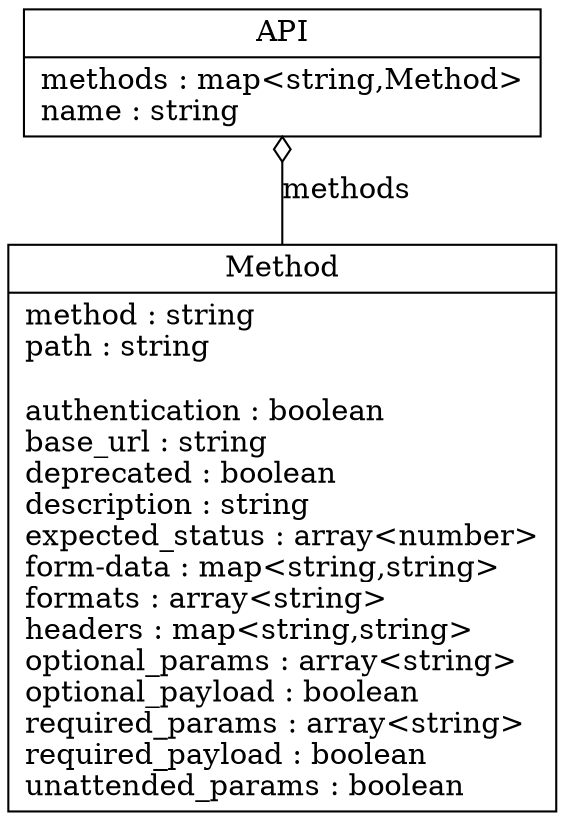 digraph {

    node [shape=record];

    "API"
        [label="{\N|methods : map&lt;string,Method&gt;\lname : string\l}"];

    "API" -> "Method"
        [label="methods", dir=back, arrowtail=odiamond];

    "Method"
        [label="{\N|method : string\lpath : string\l\lauthentication : boolean\lbase_url : string\ldeprecated : boolean\ldescription : string\lexpected_status : array&lt;number&gt;\lform-data : map&lt;string,string&gt;\lformats : array&lt;string&gt;\lheaders : map&lt;string,string&gt;\loptional_params : array&lt;string&gt;\loptional_payload : boolean\lrequired_params : array&lt;string&gt;\lrequired_payload : boolean\lunattended_params : boolean\l}"];

}
